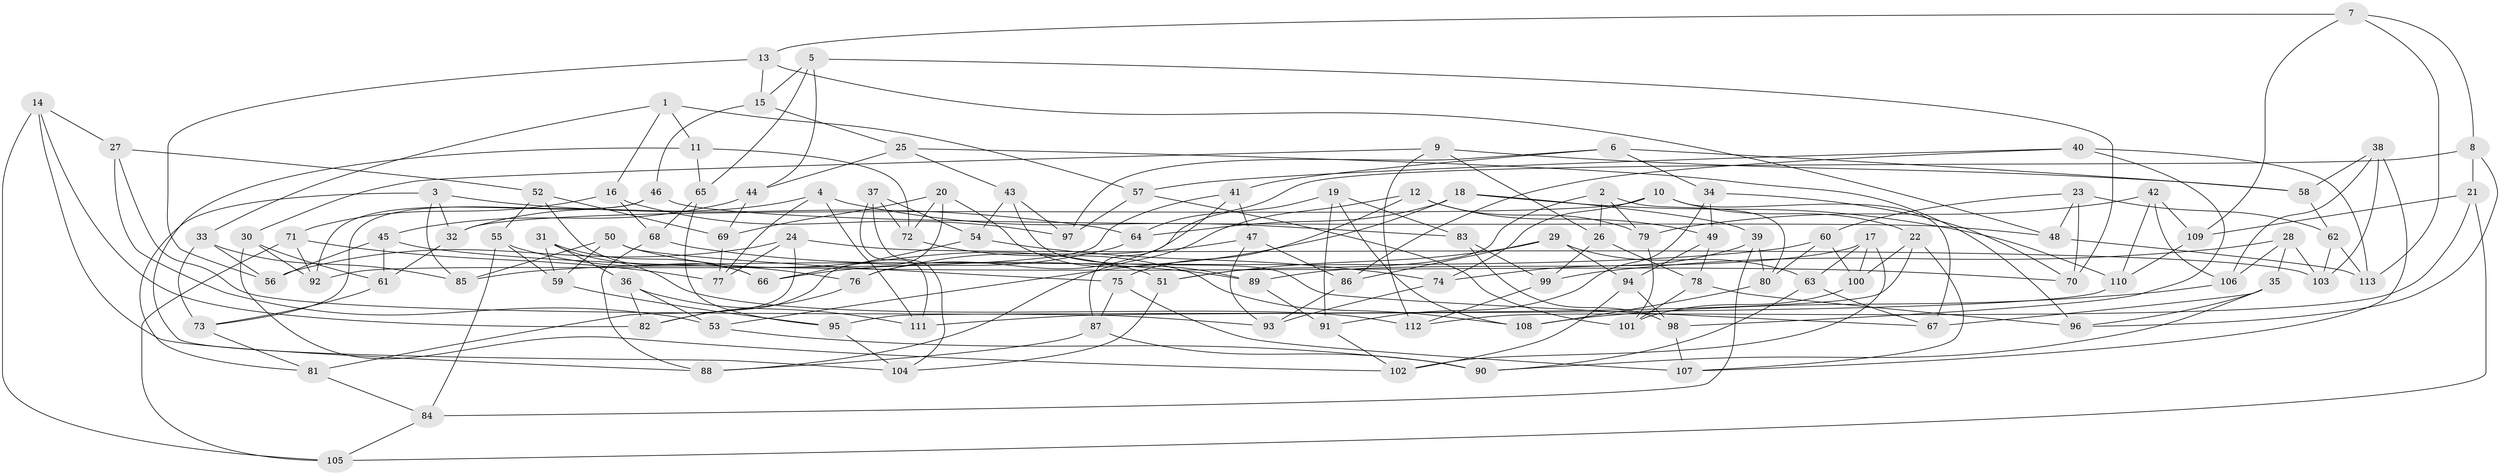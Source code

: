 // Generated by graph-tools (version 1.1) at 2025/11/02/27/25 16:11:42]
// undirected, 113 vertices, 226 edges
graph export_dot {
graph [start="1"]
  node [color=gray90,style=filled];
  1;
  2;
  3;
  4;
  5;
  6;
  7;
  8;
  9;
  10;
  11;
  12;
  13;
  14;
  15;
  16;
  17;
  18;
  19;
  20;
  21;
  22;
  23;
  24;
  25;
  26;
  27;
  28;
  29;
  30;
  31;
  32;
  33;
  34;
  35;
  36;
  37;
  38;
  39;
  40;
  41;
  42;
  43;
  44;
  45;
  46;
  47;
  48;
  49;
  50;
  51;
  52;
  53;
  54;
  55;
  56;
  57;
  58;
  59;
  60;
  61;
  62;
  63;
  64;
  65;
  66;
  67;
  68;
  69;
  70;
  71;
  72;
  73;
  74;
  75;
  76;
  77;
  78;
  79;
  80;
  81;
  82;
  83;
  84;
  85;
  86;
  87;
  88;
  89;
  90;
  91;
  92;
  93;
  94;
  95;
  96;
  97;
  98;
  99;
  100;
  101;
  102;
  103;
  104;
  105;
  106;
  107;
  108;
  109;
  110;
  111;
  112;
  113;
  1 -- 57;
  1 -- 11;
  1 -- 16;
  1 -- 33;
  2 -- 26;
  2 -- 51;
  2 -- 80;
  2 -- 79;
  3 -- 81;
  3 -- 64;
  3 -- 32;
  3 -- 85;
  4 -- 77;
  4 -- 111;
  4 -- 32;
  4 -- 83;
  5 -- 15;
  5 -- 70;
  5 -- 44;
  5 -- 65;
  6 -- 58;
  6 -- 41;
  6 -- 34;
  6 -- 97;
  7 -- 113;
  7 -- 109;
  7 -- 8;
  7 -- 13;
  8 -- 21;
  8 -- 96;
  8 -- 64;
  9 -- 112;
  9 -- 30;
  9 -- 58;
  9 -- 26;
  10 -- 67;
  10 -- 32;
  10 -- 22;
  10 -- 74;
  11 -- 65;
  11 -- 72;
  11 -- 104;
  12 -- 88;
  12 -- 75;
  12 -- 79;
  12 -- 49;
  13 -- 15;
  13 -- 48;
  13 -- 56;
  14 -- 27;
  14 -- 105;
  14 -- 82;
  14 -- 88;
  15 -- 25;
  15 -- 46;
  16 -- 71;
  16 -- 97;
  16 -- 68;
  17 -- 89;
  17 -- 63;
  17 -- 102;
  17 -- 100;
  18 -- 53;
  18 -- 39;
  18 -- 110;
  18 -- 64;
  19 -- 91;
  19 -- 83;
  19 -- 108;
  19 -- 76;
  20 -- 82;
  20 -- 69;
  20 -- 72;
  20 -- 89;
  21 -- 109;
  21 -- 105;
  21 -- 112;
  22 -- 100;
  22 -- 95;
  22 -- 107;
  23 -- 70;
  23 -- 48;
  23 -- 62;
  23 -- 60;
  24 -- 103;
  24 -- 81;
  24 -- 56;
  24 -- 77;
  25 -- 43;
  25 -- 44;
  25 -- 96;
  26 -- 99;
  26 -- 78;
  27 -- 53;
  27 -- 52;
  27 -- 93;
  28 -- 103;
  28 -- 99;
  28 -- 106;
  28 -- 35;
  29 -- 63;
  29 -- 86;
  29 -- 51;
  29 -- 94;
  30 -- 102;
  30 -- 61;
  30 -- 92;
  31 -- 66;
  31 -- 59;
  31 -- 36;
  31 -- 112;
  32 -- 61;
  33 -- 85;
  33 -- 73;
  33 -- 56;
  34 -- 70;
  34 -- 91;
  34 -- 49;
  35 -- 96;
  35 -- 67;
  35 -- 90;
  36 -- 111;
  36 -- 82;
  36 -- 53;
  37 -- 54;
  37 -- 104;
  37 -- 111;
  37 -- 72;
  38 -- 107;
  38 -- 58;
  38 -- 103;
  38 -- 106;
  39 -- 84;
  39 -- 74;
  39 -- 80;
  40 -- 86;
  40 -- 113;
  40 -- 98;
  40 -- 57;
  41 -- 92;
  41 -- 47;
  41 -- 87;
  42 -- 79;
  42 -- 109;
  42 -- 110;
  42 -- 106;
  43 -- 97;
  43 -- 67;
  43 -- 54;
  44 -- 69;
  44 -- 45;
  45 -- 61;
  45 -- 70;
  45 -- 56;
  46 -- 92;
  46 -- 48;
  46 -- 73;
  47 -- 93;
  47 -- 76;
  47 -- 86;
  48 -- 113;
  49 -- 78;
  49 -- 94;
  50 -- 75;
  50 -- 59;
  50 -- 85;
  50 -- 51;
  51 -- 104;
  52 -- 66;
  52 -- 69;
  52 -- 55;
  53 -- 90;
  54 -- 66;
  54 -- 74;
  55 -- 84;
  55 -- 59;
  55 -- 76;
  57 -- 97;
  57 -- 101;
  58 -- 62;
  59 -- 95;
  60 -- 85;
  60 -- 80;
  60 -- 100;
  61 -- 73;
  62 -- 113;
  62 -- 103;
  63 -- 90;
  63 -- 67;
  64 -- 66;
  65 -- 95;
  65 -- 68;
  68 -- 89;
  68 -- 88;
  69 -- 77;
  71 -- 105;
  71 -- 77;
  71 -- 92;
  72 -- 108;
  73 -- 81;
  74 -- 93;
  75 -- 107;
  75 -- 87;
  76 -- 82;
  78 -- 101;
  78 -- 96;
  79 -- 101;
  80 -- 108;
  81 -- 84;
  83 -- 98;
  83 -- 99;
  84 -- 105;
  86 -- 93;
  87 -- 90;
  87 -- 88;
  89 -- 91;
  91 -- 102;
  94 -- 102;
  94 -- 98;
  95 -- 104;
  98 -- 107;
  99 -- 112;
  100 -- 101;
  106 -- 108;
  109 -- 110;
  110 -- 111;
}
